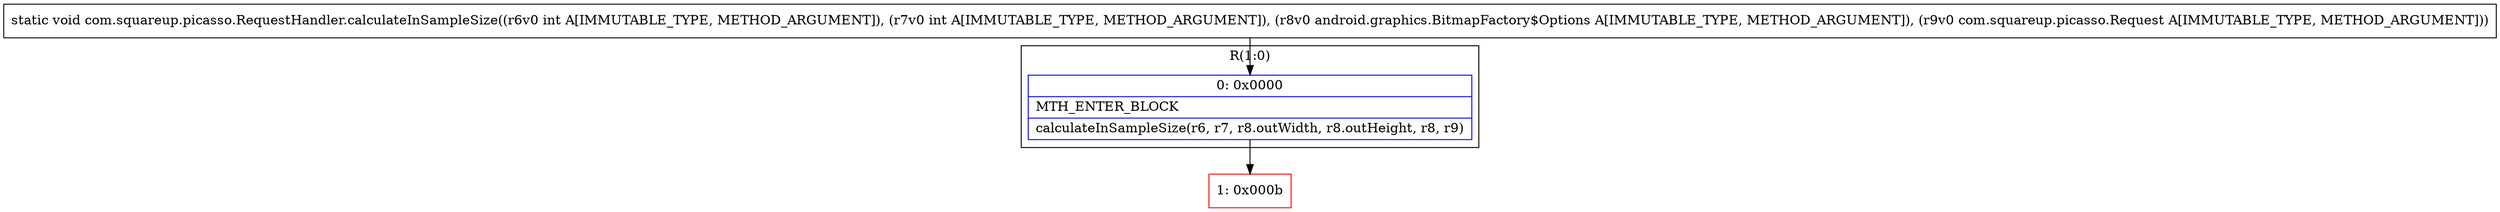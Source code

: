 digraph "CFG forcom.squareup.picasso.RequestHandler.calculateInSampleSize(IILandroid\/graphics\/BitmapFactory$Options;Lcom\/squareup\/picasso\/Request;)V" {
subgraph cluster_Region_1905450290 {
label = "R(1:0)";
node [shape=record,color=blue];
Node_0 [shape=record,label="{0\:\ 0x0000|MTH_ENTER_BLOCK\l|calculateInSampleSize(r6, r7, r8.outWidth, r8.outHeight, r8, r9)\l}"];
}
Node_1 [shape=record,color=red,label="{1\:\ 0x000b}"];
MethodNode[shape=record,label="{static void com.squareup.picasso.RequestHandler.calculateInSampleSize((r6v0 int A[IMMUTABLE_TYPE, METHOD_ARGUMENT]), (r7v0 int A[IMMUTABLE_TYPE, METHOD_ARGUMENT]), (r8v0 android.graphics.BitmapFactory$Options A[IMMUTABLE_TYPE, METHOD_ARGUMENT]), (r9v0 com.squareup.picasso.Request A[IMMUTABLE_TYPE, METHOD_ARGUMENT])) }"];
MethodNode -> Node_0;
Node_0 -> Node_1;
}

